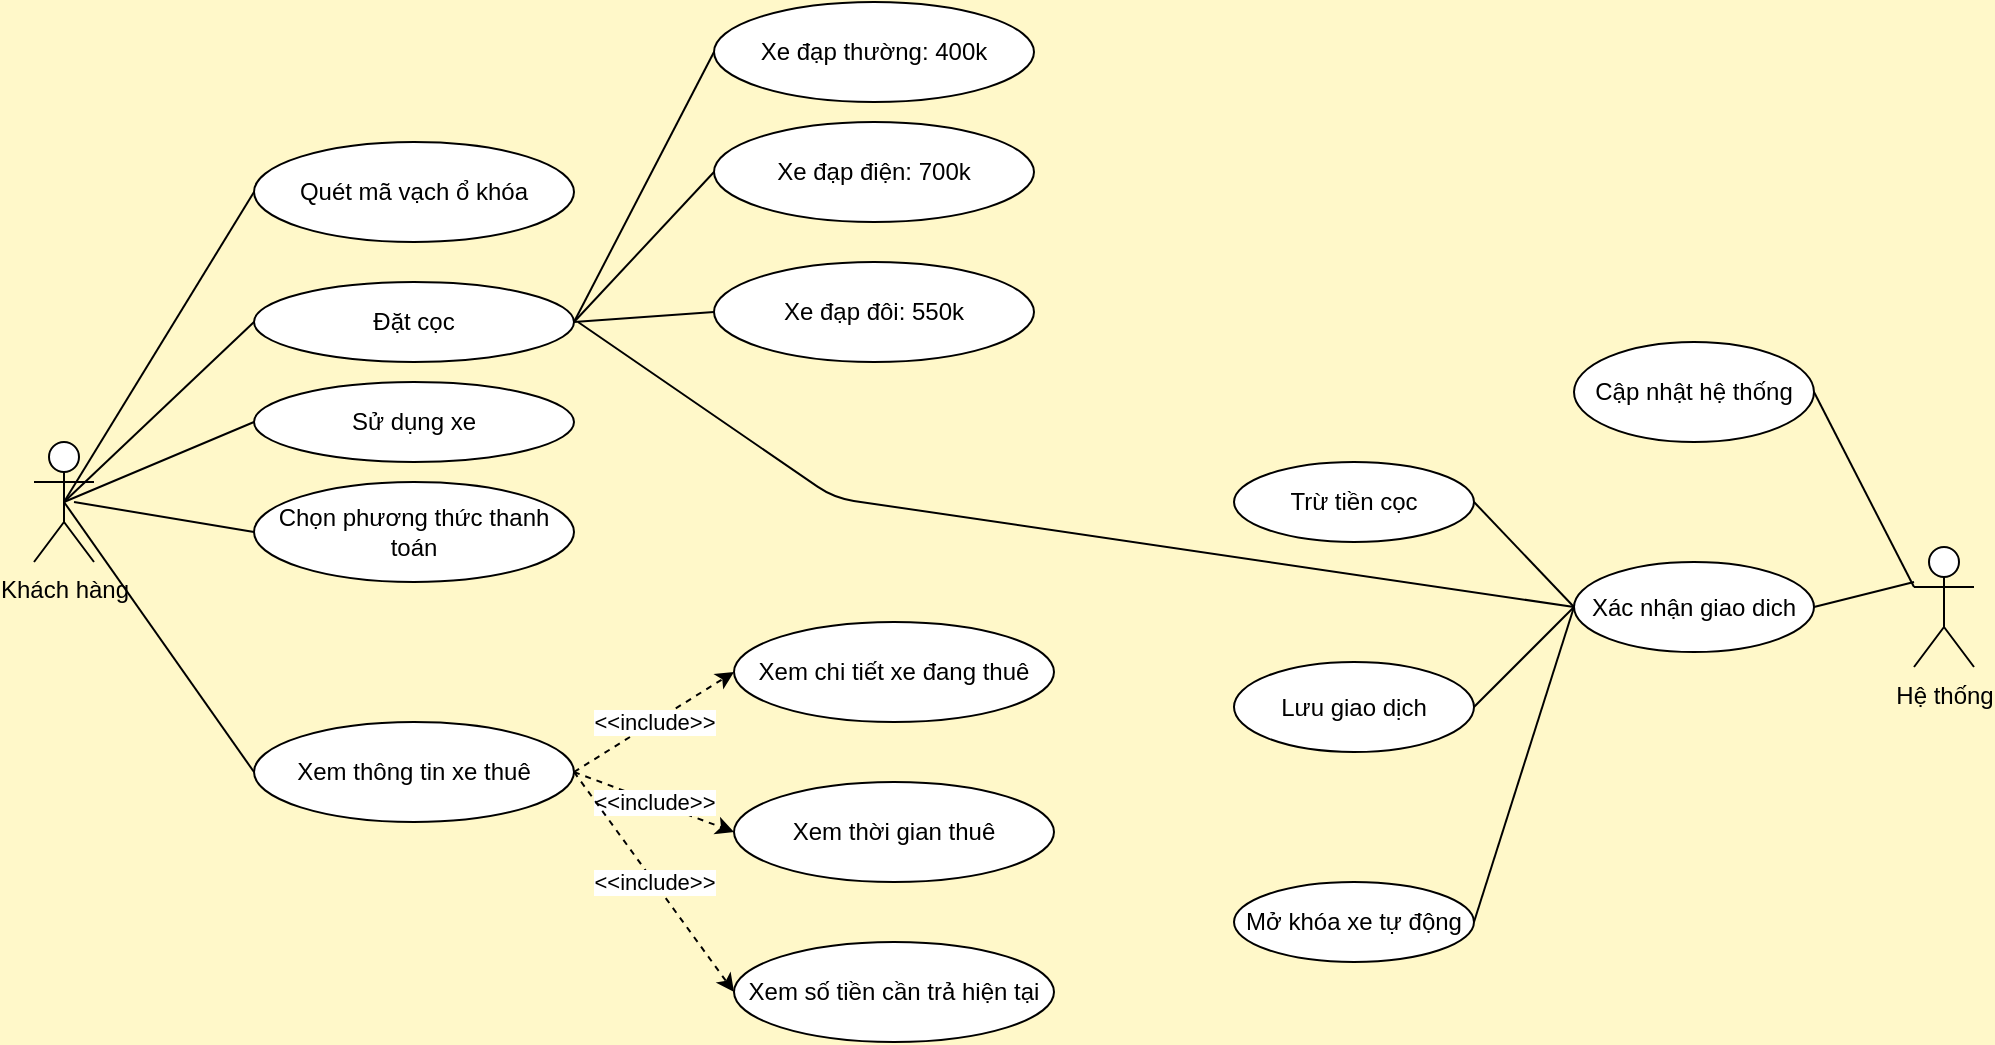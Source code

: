 <mxfile version="13.7.9" type="google"><diagram id="_mmLfHxZR-MnX4q171TI" name="Page-1"><mxGraphModel dx="2187" dy="802" grid="1" gridSize="10" guides="1" tooltips="1" connect="1" arrows="1" fold="1" page="1" pageScale="1" pageWidth="827" pageHeight="1169" background="#FFF8C9" math="0" shadow="0"><root><mxCell id="0"/><mxCell id="1" parent="0"/><mxCell id="ux9rkx7kAKIlyxqncHzv-1" value="Khách hàng" style="shape=umlActor;verticalLabelPosition=bottom;verticalAlign=top;html=1;outlineConnect=0;" parent="1" vertex="1"><mxGeometry x="10" y="310" width="30" height="60" as="geometry"/></mxCell><mxCell id="ux9rkx7kAKIlyxqncHzv-2" value="Chọn phương thức thanh toán" style="ellipse;whiteSpace=wrap;html=1;" parent="1" vertex="1"><mxGeometry x="120" y="330" width="160" height="50" as="geometry"/></mxCell><mxCell id="ux9rkx7kAKIlyxqncHzv-3" value="Sử dụng xe" style="ellipse;whiteSpace=wrap;html=1;" parent="1" vertex="1"><mxGeometry x="120" y="280" width="160" height="40" as="geometry"/></mxCell><mxCell id="ux9rkx7kAKIlyxqncHzv-4" value="Quét mã vạch ổ khóa" style="ellipse;whiteSpace=wrap;html=1;" parent="1" vertex="1"><mxGeometry x="120" y="160" width="160" height="50" as="geometry"/></mxCell><mxCell id="ux9rkx7kAKIlyxqncHzv-5" value="Đặt cọc" style="ellipse;whiteSpace=wrap;html=1;" parent="1" vertex="1"><mxGeometry x="120" y="230" width="160" height="40" as="geometry"/></mxCell><mxCell id="ux9rkx7kAKIlyxqncHzv-6" value="Xem thông tin xe thuê" style="ellipse;whiteSpace=wrap;html=1;" parent="1" vertex="1"><mxGeometry x="120" y="450" width="160" height="50" as="geometry"/></mxCell><mxCell id="ux9rkx7kAKIlyxqncHzv-7" value="Xem chi tiết xe đang thuê" style="ellipse;whiteSpace=wrap;html=1;" parent="1" vertex="1"><mxGeometry x="360" y="400" width="160" height="50" as="geometry"/></mxCell><mxCell id="ux9rkx7kAKIlyxqncHzv-8" value="Xem thời gian thuê" style="ellipse;whiteSpace=wrap;html=1;" parent="1" vertex="1"><mxGeometry x="360" y="480" width="160" height="50" as="geometry"/></mxCell><mxCell id="ux9rkx7kAKIlyxqncHzv-9" value="Xem số tiền cần trả hiện tại" style="ellipse;whiteSpace=wrap;html=1;" parent="1" vertex="1"><mxGeometry x="360" y="560" width="160" height="50" as="geometry"/></mxCell><mxCell id="ux9rkx7kAKIlyxqncHzv-10" value="Xe đạp thường: 400k" style="ellipse;whiteSpace=wrap;html=1;" parent="1" vertex="1"><mxGeometry x="350" y="90" width="160" height="50" as="geometry"/></mxCell><mxCell id="ux9rkx7kAKIlyxqncHzv-11" value="Xe đạp điện: 700k" style="ellipse;whiteSpace=wrap;html=1;" parent="1" vertex="1"><mxGeometry x="350" y="150" width="160" height="50" as="geometry"/></mxCell><mxCell id="ux9rkx7kAKIlyxqncHzv-12" value="Xe đạp đôi: 550k" style="ellipse;whiteSpace=wrap;html=1;" parent="1" vertex="1"><mxGeometry x="350" y="220" width="160" height="50" as="geometry"/></mxCell><mxCell id="GFXkIGj0e_ylvUUH9MZJ-6" value="" style="endArrow=none;html=1;shadow=0;exitX=0.5;exitY=0.5;exitDx=0;exitDy=0;exitPerimeter=0;entryX=0;entryY=0.5;entryDx=0;entryDy=0;" edge="1" parent="1" source="ux9rkx7kAKIlyxqncHzv-1" target="ux9rkx7kAKIlyxqncHzv-4"><mxGeometry width="50" height="50" relative="1" as="geometry"><mxPoint x="390" y="440" as="sourcePoint"/><mxPoint x="440" y="390" as="targetPoint"/></mxGeometry></mxCell><mxCell id="GFXkIGj0e_ylvUUH9MZJ-7" value="" style="endArrow=none;html=1;shadow=0;exitX=0.5;exitY=0.5;exitDx=0;exitDy=0;exitPerimeter=0;entryX=0;entryY=0.5;entryDx=0;entryDy=0;" edge="1" parent="1" source="ux9rkx7kAKIlyxqncHzv-1" target="ux9rkx7kAKIlyxqncHzv-3"><mxGeometry width="50" height="50" relative="1" as="geometry"><mxPoint x="390" y="440" as="sourcePoint"/><mxPoint x="440" y="390" as="targetPoint"/></mxGeometry></mxCell><mxCell id="GFXkIGj0e_ylvUUH9MZJ-8" value="" style="endArrow=none;html=1;shadow=0;entryX=0;entryY=0.5;entryDx=0;entryDy=0;" edge="1" parent="1" target="ux9rkx7kAKIlyxqncHzv-2"><mxGeometry width="50" height="50" relative="1" as="geometry"><mxPoint x="30" y="340" as="sourcePoint"/><mxPoint x="440" y="390" as="targetPoint"/></mxGeometry></mxCell><mxCell id="GFXkIGj0e_ylvUUH9MZJ-9" value="" style="endArrow=none;html=1;shadow=0;exitX=0;exitY=0.5;exitDx=0;exitDy=0;entryX=0.5;entryY=0.5;entryDx=0;entryDy=0;entryPerimeter=0;" edge="1" parent="1" source="ux9rkx7kAKIlyxqncHzv-6" target="ux9rkx7kAKIlyxqncHzv-1"><mxGeometry width="50" height="50" relative="1" as="geometry"><mxPoint x="390" y="440" as="sourcePoint"/><mxPoint x="40" y="290" as="targetPoint"/></mxGeometry></mxCell><mxCell id="GFXkIGj0e_ylvUUH9MZJ-10" value="" style="endArrow=none;html=1;shadow=0;exitX=0.5;exitY=0.5;exitDx=0;exitDy=0;entryX=0;entryY=0.5;entryDx=0;entryDy=0;exitPerimeter=0;" edge="1" parent="1" source="ux9rkx7kAKIlyxqncHzv-1" target="ux9rkx7kAKIlyxqncHzv-5"><mxGeometry width="50" height="50" relative="1" as="geometry"><mxPoint x="390" y="440" as="sourcePoint"/><mxPoint x="440" y="390" as="targetPoint"/></mxGeometry></mxCell><mxCell id="GFXkIGj0e_ylvUUH9MZJ-11" value="Label" style="endArrow=classic;html=1;shadow=0;sketch=0;dashed=1;exitX=1;exitY=0.5;exitDx=0;exitDy=0;entryX=0;entryY=0.5;entryDx=0;entryDy=0;" edge="1" parent="1" source="ux9rkx7kAKIlyxqncHzv-6" target="ux9rkx7kAKIlyxqncHzv-8"><mxGeometry relative="1" as="geometry"><mxPoint x="310" y="100" as="sourcePoint"/><mxPoint x="510" as="targetPoint"/></mxGeometry></mxCell><mxCell id="GFXkIGj0e_ylvUUH9MZJ-12" value="&amp;lt;&amp;lt;include&amp;gt;&amp;gt;" style="edgeLabel;resizable=0;html=1;align=center;verticalAlign=middle;" connectable="0" vertex="1" parent="GFXkIGj0e_ylvUUH9MZJ-11"><mxGeometry relative="1" as="geometry"/></mxCell><mxCell id="GFXkIGj0e_ylvUUH9MZJ-13" value="Label" style="endArrow=classic;html=1;shadow=0;sketch=0;dashed=1;exitX=1;exitY=0.5;exitDx=0;exitDy=0;entryX=0;entryY=0.5;entryDx=0;entryDy=0;" edge="1" parent="1" source="ux9rkx7kAKIlyxqncHzv-6" target="ux9rkx7kAKIlyxqncHzv-9"><mxGeometry relative="1" as="geometry"><mxPoint x="340" y="140" as="sourcePoint"/><mxPoint x="540" y="40" as="targetPoint"/></mxGeometry></mxCell><mxCell id="GFXkIGj0e_ylvUUH9MZJ-14" value="&amp;lt;&amp;lt;include&amp;gt;&amp;gt;" style="edgeLabel;resizable=0;html=1;align=center;verticalAlign=middle;" connectable="0" vertex="1" parent="GFXkIGj0e_ylvUUH9MZJ-13"><mxGeometry relative="1" as="geometry"/></mxCell><mxCell id="GFXkIGj0e_ylvUUH9MZJ-15" value="Label" style="endArrow=classic;html=1;shadow=0;sketch=0;dashed=1;exitX=1;exitY=0.5;exitDx=0;exitDy=0;entryX=0;entryY=0.5;entryDx=0;entryDy=0;" edge="1" parent="1" source="ux9rkx7kAKIlyxqncHzv-6" target="ux9rkx7kAKIlyxqncHzv-7"><mxGeometry relative="1" as="geometry"><mxPoint x="230" y="90" as="sourcePoint"/><mxPoint x="430" y="-10" as="targetPoint"/><Array as="points"/></mxGeometry></mxCell><mxCell id="GFXkIGj0e_ylvUUH9MZJ-16" value="&amp;lt;&amp;lt;include&amp;gt;&amp;gt;" style="edgeLabel;resizable=0;html=1;align=center;verticalAlign=middle;" connectable="0" vertex="1" parent="GFXkIGj0e_ylvUUH9MZJ-15"><mxGeometry relative="1" as="geometry"/></mxCell><mxCell id="GFXkIGj0e_ylvUUH9MZJ-17" value="" style="endArrow=none;html=1;shadow=0;exitX=1;exitY=0.5;exitDx=0;exitDy=0;entryX=0;entryY=0.5;entryDx=0;entryDy=0;" edge="1" parent="1" source="ux9rkx7kAKIlyxqncHzv-5" target="ux9rkx7kAKIlyxqncHzv-10"><mxGeometry width="50" height="50" relative="1" as="geometry"><mxPoint x="390" y="340" as="sourcePoint"/><mxPoint x="440" y="290" as="targetPoint"/></mxGeometry></mxCell><mxCell id="GFXkIGj0e_ylvUUH9MZJ-18" value="" style="endArrow=none;html=1;shadow=0;entryX=0;entryY=0.5;entryDx=0;entryDy=0;" edge="1" parent="1" target="ux9rkx7kAKIlyxqncHzv-11"><mxGeometry width="50" height="50" relative="1" as="geometry"><mxPoint x="280" y="250" as="sourcePoint"/><mxPoint x="330" y="190" as="targetPoint"/></mxGeometry></mxCell><mxCell id="GFXkIGj0e_ylvUUH9MZJ-19" value="" style="endArrow=none;html=1;shadow=0;exitX=1;exitY=0.5;exitDx=0;exitDy=0;entryX=0;entryY=0.5;entryDx=0;entryDy=0;" edge="1" parent="1" source="ux9rkx7kAKIlyxqncHzv-5" target="ux9rkx7kAKIlyxqncHzv-12"><mxGeometry width="50" height="50" relative="1" as="geometry"><mxPoint x="390" y="340" as="sourcePoint"/><mxPoint x="440" y="290" as="targetPoint"/></mxGeometry></mxCell><mxCell id="GFXkIGj0e_ylvUUH9MZJ-20" value="Hệ thống" style="shape=umlActor;verticalLabelPosition=bottom;verticalAlign=top;html=1;outlineConnect=0;" vertex="1" parent="1"><mxGeometry x="950" y="362.5" width="30" height="60" as="geometry"/></mxCell><mxCell id="GFXkIGj0e_ylvUUH9MZJ-21" value="Xác nhận giao dich" style="ellipse;whiteSpace=wrap;html=1;" vertex="1" parent="1"><mxGeometry x="780" y="370" width="120" height="45" as="geometry"/></mxCell><mxCell id="GFXkIGj0e_ylvUUH9MZJ-23" value="" style="endArrow=none;html=1;shadow=0;entryX=0;entryY=0.5;entryDx=0;entryDy=0;" edge="1" parent="1" target="GFXkIGj0e_ylvUUH9MZJ-21"><mxGeometry width="50" height="50" relative="1" as="geometry"><mxPoint x="282" y="250" as="sourcePoint"/><mxPoint x="440" y="390" as="targetPoint"/><Array as="points"><mxPoint x="410" y="338"/></Array></mxGeometry></mxCell><mxCell id="GFXkIGj0e_ylvUUH9MZJ-24" value="Trừ tiền cọc" style="ellipse;whiteSpace=wrap;html=1;" vertex="1" parent="1"><mxGeometry x="610" y="320" width="120" height="40" as="geometry"/></mxCell><mxCell id="GFXkIGj0e_ylvUUH9MZJ-25" value="Lưu giao dịch" style="ellipse;whiteSpace=wrap;html=1;" vertex="1" parent="1"><mxGeometry x="610" y="420" width="120" height="45" as="geometry"/></mxCell><mxCell id="GFXkIGj0e_ylvUUH9MZJ-26" value="Mở khóa xe tự động" style="ellipse;whiteSpace=wrap;html=1;" vertex="1" parent="1"><mxGeometry x="610" y="530" width="120" height="40" as="geometry"/></mxCell><mxCell id="GFXkIGj0e_ylvUUH9MZJ-27" value="" style="endArrow=none;html=1;shadow=0;entryX=0;entryY=0.5;entryDx=0;entryDy=0;exitX=1;exitY=0.5;exitDx=0;exitDy=0;" edge="1" parent="1" source="GFXkIGj0e_ylvUUH9MZJ-25" target="GFXkIGj0e_ylvUUH9MZJ-21"><mxGeometry width="50" height="50" relative="1" as="geometry"><mxPoint x="390" y="440" as="sourcePoint"/><mxPoint x="440" y="390" as="targetPoint"/></mxGeometry></mxCell><mxCell id="GFXkIGj0e_ylvUUH9MZJ-29" value="" style="endArrow=none;html=1;shadow=0;entryX=0;entryY=0.5;entryDx=0;entryDy=0;exitX=1;exitY=0.5;exitDx=0;exitDy=0;" edge="1" parent="1" source="GFXkIGj0e_ylvUUH9MZJ-24" target="GFXkIGj0e_ylvUUH9MZJ-21"><mxGeometry width="50" height="50" relative="1" as="geometry"><mxPoint x="390" y="440" as="sourcePoint"/><mxPoint x="440" y="390" as="targetPoint"/></mxGeometry></mxCell><mxCell id="GFXkIGj0e_ylvUUH9MZJ-30" value="" style="endArrow=none;html=1;shadow=0;exitX=1;exitY=0.5;exitDx=0;exitDy=0;entryX=0;entryY=0.5;entryDx=0;entryDy=0;" edge="1" parent="1" source="GFXkIGj0e_ylvUUH9MZJ-26" target="GFXkIGj0e_ylvUUH9MZJ-21"><mxGeometry width="50" height="50" relative="1" as="geometry"><mxPoint x="390" y="440" as="sourcePoint"/><mxPoint x="440" y="390" as="targetPoint"/></mxGeometry></mxCell><mxCell id="GFXkIGj0e_ylvUUH9MZJ-32" value="Cập nhật hệ thống" style="ellipse;whiteSpace=wrap;html=1;" vertex="1" parent="1"><mxGeometry x="780" y="260" width="120" height="50" as="geometry"/></mxCell><mxCell id="GFXkIGj0e_ylvUUH9MZJ-33" value="" style="endArrow=none;html=1;shadow=0;entryX=1;entryY=0.5;entryDx=0;entryDy=0;exitX=0;exitY=0.333;exitDx=0;exitDy=0;exitPerimeter=0;" edge="1" parent="1" source="GFXkIGj0e_ylvUUH9MZJ-20" target="GFXkIGj0e_ylvUUH9MZJ-32"><mxGeometry width="50" height="50" relative="1" as="geometry"><mxPoint x="390" y="440" as="sourcePoint"/><mxPoint x="440" y="390" as="targetPoint"/></mxGeometry></mxCell><mxCell id="GFXkIGj0e_ylvUUH9MZJ-34" value="" style="endArrow=none;html=1;shadow=0;exitX=1;exitY=0.5;exitDx=0;exitDy=0;" edge="1" parent="1" source="GFXkIGj0e_ylvUUH9MZJ-21"><mxGeometry width="50" height="50" relative="1" as="geometry"><mxPoint x="390" y="440" as="sourcePoint"/><mxPoint x="950" y="380" as="targetPoint"/></mxGeometry></mxCell></root></mxGraphModel></diagram></mxfile>
